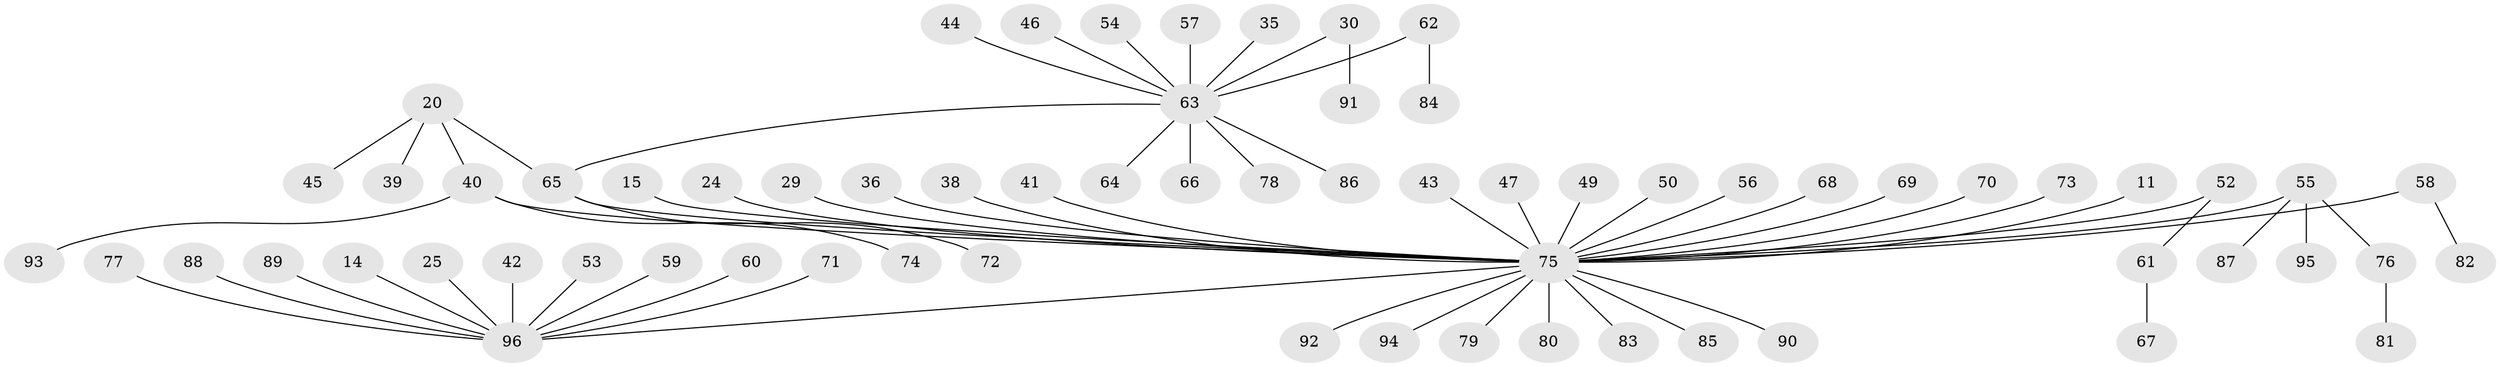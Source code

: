 // original degree distribution, {4: 0.0625, 5: 0.03125, 19: 0.010416666666666666, 12: 0.010416666666666666, 2: 0.17708333333333334, 1: 0.6354166666666666, 3: 0.0625, 9: 0.010416666666666666}
// Generated by graph-tools (version 1.1) at 2025/50/03/04/25 21:50:31]
// undirected, 67 vertices, 67 edges
graph export_dot {
graph [start="1"]
  node [color=gray90,style=filled];
  11;
  14;
  15;
  20;
  24;
  25;
  29;
  30;
  35;
  36;
  38;
  39;
  40;
  41;
  42;
  43;
  44;
  45;
  46;
  47;
  49;
  50;
  52;
  53;
  54;
  55;
  56;
  57;
  58;
  59;
  60;
  61;
  62;
  63 [super="+34+33"];
  64;
  65 [super="+19"];
  66;
  67;
  68;
  69;
  70;
  71;
  72;
  73;
  74;
  75 [super="+18+17+21+37+23+31+28"];
  76;
  77;
  78;
  79;
  80;
  81;
  82;
  83;
  84;
  85;
  86;
  87;
  88;
  89;
  90;
  91;
  92;
  93;
  94;
  95;
  96 [super="+10+32+48+51+9"];
  11 -- 75;
  14 -- 96;
  15 -- 75;
  20 -- 39;
  20 -- 40;
  20 -- 45;
  20 -- 65;
  24 -- 75;
  25 -- 96;
  29 -- 75;
  30 -- 91;
  30 -- 63;
  35 -- 63;
  36 -- 75;
  38 -- 75;
  40 -- 74;
  40 -- 93;
  40 -- 75;
  41 -- 75;
  42 -- 96;
  43 -- 75;
  44 -- 63;
  46 -- 63;
  47 -- 75;
  49 -- 75;
  50 -- 75;
  52 -- 61;
  52 -- 75;
  53 -- 96;
  54 -- 63;
  55 -- 76;
  55 -- 87;
  55 -- 95;
  55 -- 75;
  56 -- 75;
  57 -- 63;
  58 -- 82;
  58 -- 75;
  59 -- 96;
  60 -- 96;
  61 -- 67;
  62 -- 84;
  62 -- 63;
  63 -- 78;
  63 -- 64;
  63 -- 66;
  63 -- 86;
  63 -- 65;
  65 -- 72;
  65 -- 75;
  68 -- 75;
  69 -- 75;
  70 -- 75;
  71 -- 96;
  73 -- 75;
  75 -- 94;
  75 -- 79;
  75 -- 83;
  75 -- 90;
  75 -- 80;
  75 -- 92;
  75 -- 96;
  75 -- 85;
  76 -- 81;
  77 -- 96;
  88 -- 96;
  89 -- 96;
}
